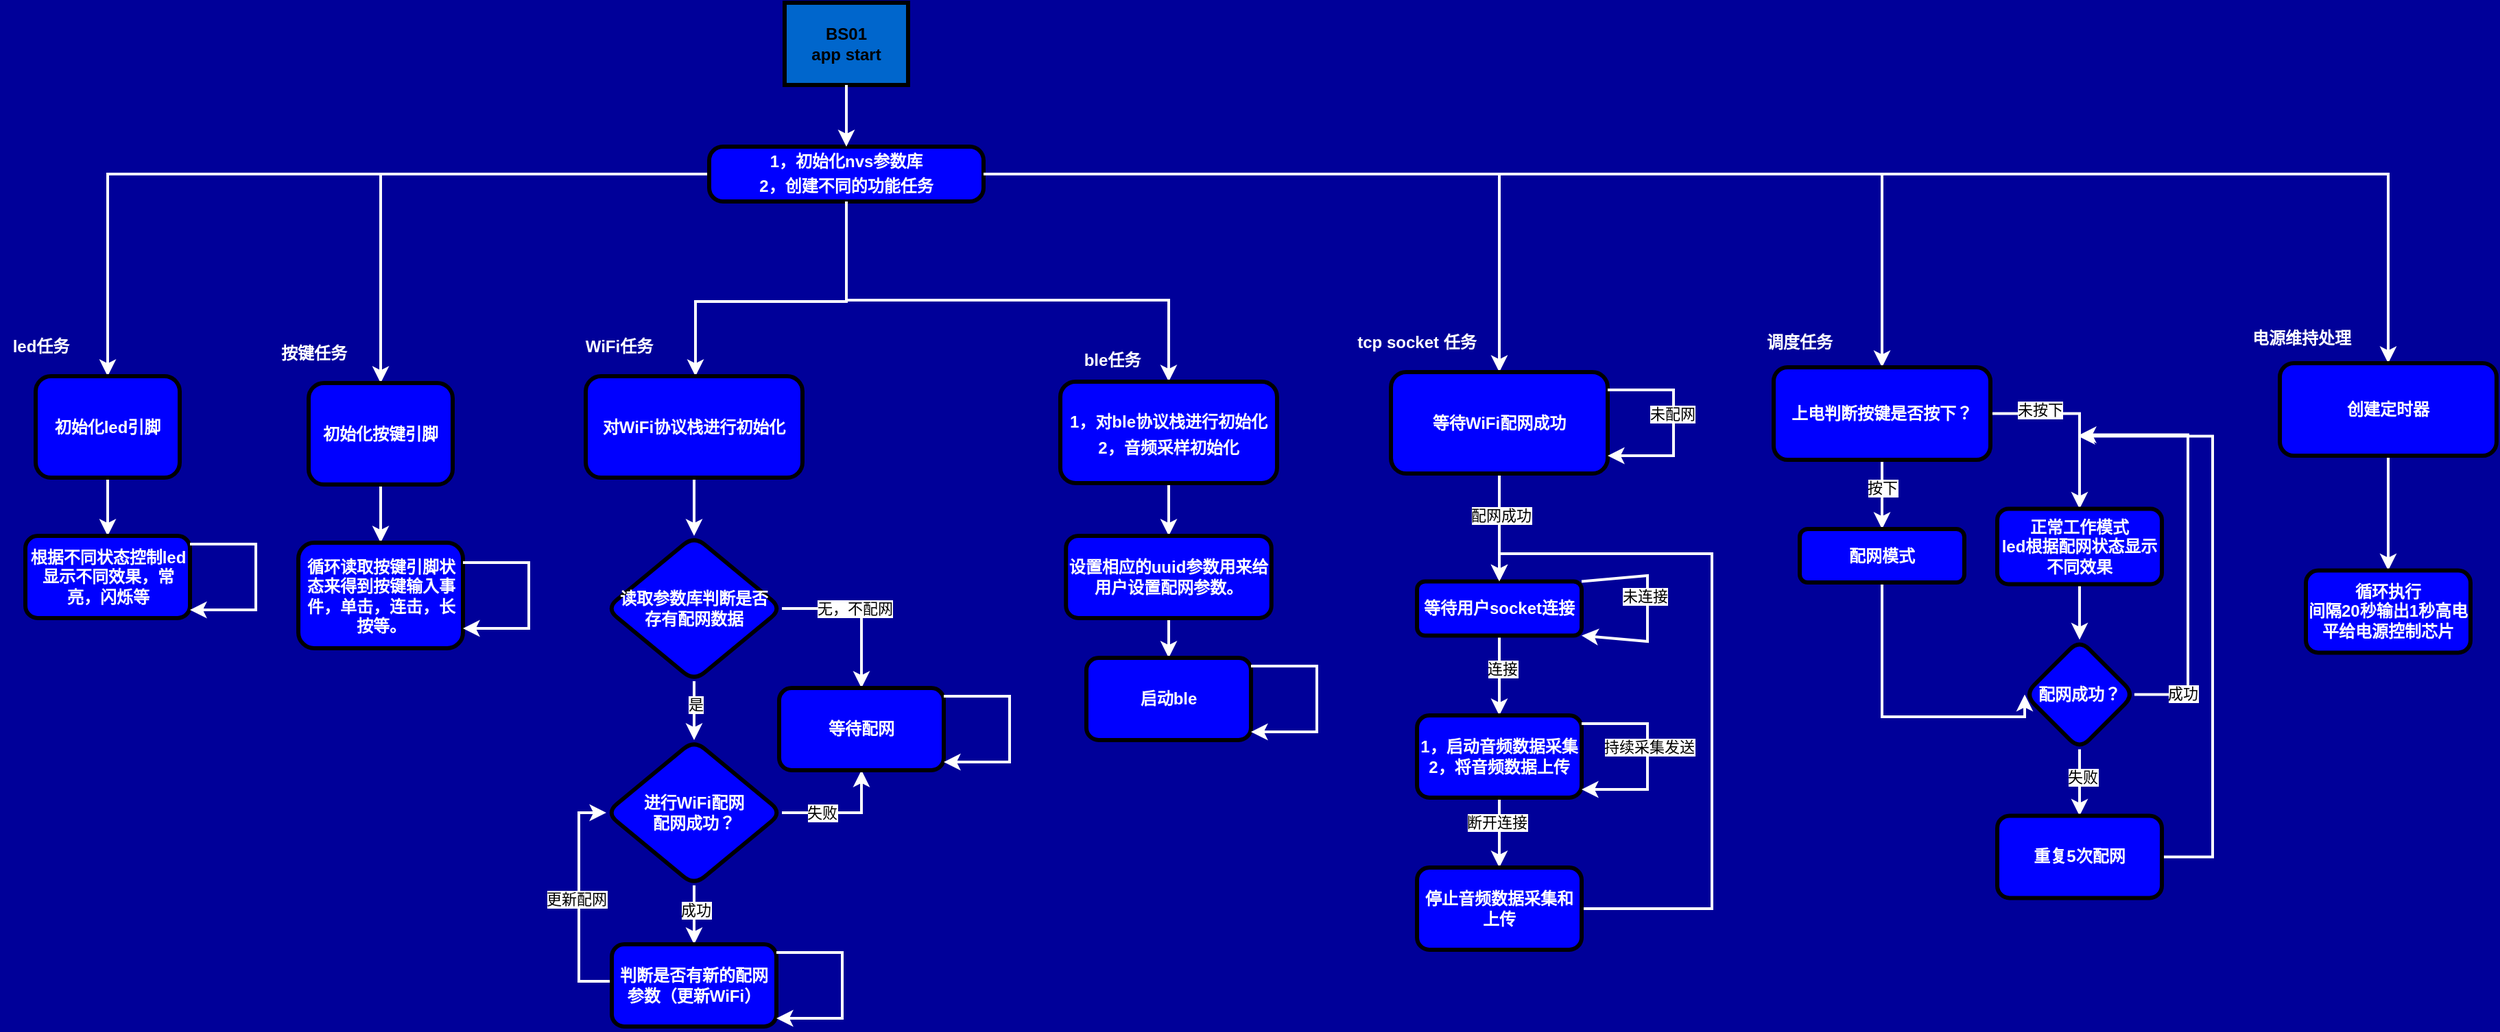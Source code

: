 <mxfile version="24.7.17">
  <diagram name="Page-1" id="c7558073-3199-34d8-9f00-42111426c3f3">
    <mxGraphModel dx="2866" dy="1141" grid="0" gridSize="24" guides="1" tooltips="1" connect="1" arrows="1" fold="1" page="0" pageScale="1" pageWidth="826" pageHeight="1169" background="#000099" math="0" shadow="0">
      <root>
        <mxCell id="0" />
        <mxCell id="1" parent="0" />
        <mxCell id="-sDVmUkW7w9gJZ2iMdyc-38" value="" style="edgeStyle=orthogonalEdgeStyle;rounded=0;orthogonalLoop=1;jettySize=auto;html=1;strokeColor=#FFFFFF;strokeWidth=2;" parent="1" source="2" target="-sDVmUkW7w9gJZ2iMdyc-37" edge="1">
          <mxGeometry relative="1" as="geometry" />
        </mxCell>
        <mxCell id="sXCSSm3qtaqTTpKXIJX--42" style="edgeStyle=orthogonalEdgeStyle;rounded=0;orthogonalLoop=1;jettySize=auto;html=1;strokeColor=#FFFFFF;strokeWidth=2;" parent="1" source="2" target="sXCSSm3qtaqTTpKXIJX--38" edge="1">
          <mxGeometry relative="1" as="geometry" />
        </mxCell>
        <mxCell id="sXCSSm3qtaqTTpKXIJX--70" style="edgeStyle=orthogonalEdgeStyle;shape=connector;rounded=0;orthogonalLoop=1;jettySize=auto;html=1;strokeColor=#FFFFFF;strokeWidth=2;align=center;verticalAlign=middle;fontFamily=Helvetica;fontSize=11;fontColor=default;labelBackgroundColor=default;endArrow=classic;" parent="1" source="2" target="sXCSSm3qtaqTTpKXIJX--71" edge="1">
          <mxGeometry relative="1" as="geometry">
            <mxPoint x="851.552" y="408.862" as="targetPoint" />
          </mxGeometry>
        </mxCell>
        <mxCell id="2" value="&lt;p style=&quot;margin: 4px 0px 0px;&quot;&gt;&lt;span style=&quot;color: rgb(255, 255, 255);&quot;&gt;1，初始化nvs参数库&lt;/span&gt;&lt;br&gt;&lt;/p&gt;&lt;p style=&quot;margin: 4px 0px 0px;&quot;&gt;&lt;span style=&quot;color: rgb(255, 255, 255);&quot;&gt;2，创建不同的功能任务&lt;/span&gt;&lt;/p&gt;&lt;p style=&quot;margin: 4px 0px 0px;&quot;&gt;&lt;span style=&quot;color: rgb(255, 255, 255);&quot;&gt;&lt;br&gt;&lt;/span&gt;&lt;/p&gt;" style="verticalAlign=middle;align=center;overflow=fill;fontSize=12;fontFamily=Helvetica;html=1;rounded=1;fontStyle=1;strokeWidth=3;fillColor=#0000FF;arcSize=25;" parent="1" vertex="1">
          <mxGeometry x="-5" y="253" width="200" height="40" as="geometry" />
        </mxCell>
        <mxCell id="4" value="BS01&#xa;app start" style="whiteSpace=wrap;align=center;verticalAlign=middle;fontStyle=1;strokeWidth=3;fillColor=#0066CC;" parent="1" vertex="1">
          <mxGeometry x="50" y="148" width="90" height="60" as="geometry" />
        </mxCell>
        <mxCell id="37" value="" style="edgeStyle=none;noEdgeStyle=1;strokeColor=#FFFFFF;strokeWidth=2" parent="1" source="4" target="2" edge="1">
          <mxGeometry width="100" height="100" relative="1" as="geometry">
            <mxPoint x="280" y="190" as="sourcePoint" />
            <mxPoint x="380" y="90" as="targetPoint" />
          </mxGeometry>
        </mxCell>
        <mxCell id="PsqxnXAQ3Fkz8UXOKLwo-47" value="" style="edgeStyle=orthogonalEdgeStyle;rounded=0;orthogonalLoop=1;jettySize=auto;html=1;strokeColor=#FFFFFF;strokeWidth=2;" parent="1" source="-sDVmUkW7w9gJZ2iMdyc-37" target="PsqxnXAQ3Fkz8UXOKLwo-46" edge="1">
          <mxGeometry relative="1" as="geometry" />
        </mxCell>
        <mxCell id="-sDVmUkW7w9gJZ2iMdyc-37" value="初始化led引脚" style="whiteSpace=wrap;html=1;fillColor=#0000FF;rounded=1;fontStyle=1;strokeWidth=3;fontColor=#FFFFFF;" parent="1" vertex="1">
          <mxGeometry x="-496" y="420.5" width="105" height="74" as="geometry" />
        </mxCell>
        <mxCell id="-sDVmUkW7w9gJZ2iMdyc-39" value="led任务" style="text;strokeColor=none;align=center;fillColor=none;html=1;verticalAlign=middle;whiteSpace=wrap;rounded=0;fontFamily=Helvetica;fontSize=12;fontColor=#FFFFFF;fontStyle=1;" parent="1" vertex="1">
          <mxGeometry x="-522" y="384" width="60" height="30" as="geometry" />
        </mxCell>
        <mxCell id="PsqxnXAQ3Fkz8UXOKLwo-37" value="" style="edgeStyle=orthogonalEdgeStyle;rounded=0;orthogonalLoop=1;jettySize=auto;html=1;strokeColor=#FFFFFF;strokeWidth=2;" parent="1" source="2" target="PsqxnXAQ3Fkz8UXOKLwo-38" edge="1">
          <mxGeometry relative="1" as="geometry">
            <mxPoint x="200" y="360" as="sourcePoint" />
            <mxPoint x="-8" y="432" as="targetPoint" />
            <Array as="points">
              <mxPoint x="95" y="366" />
              <mxPoint x="-15" y="366" />
            </Array>
          </mxGeometry>
        </mxCell>
        <mxCell id="PsqxnXAQ3Fkz8UXOKLwo-49" value="" style="edgeStyle=orthogonalEdgeStyle;shape=connector;rounded=0;orthogonalLoop=1;jettySize=auto;html=1;strokeColor=#FFFFFF;strokeWidth=2;align=center;verticalAlign=middle;fontFamily=Helvetica;fontSize=11;fontColor=default;labelBackgroundColor=default;endArrow=classic;" parent="1" source="PsqxnXAQ3Fkz8UXOKLwo-38" target="PsqxnXAQ3Fkz8UXOKLwo-48" edge="1">
          <mxGeometry relative="1" as="geometry" />
        </mxCell>
        <mxCell id="PsqxnXAQ3Fkz8UXOKLwo-38" value="对WiFi协议栈进行初始化" style="whiteSpace=wrap;html=1;fillColor=#0000FF;rounded=1;fontStyle=1;strokeWidth=3;fontColor=#FFFFFF;" parent="1" vertex="1">
          <mxGeometry x="-95" y="420.5" width="158" height="74" as="geometry" />
        </mxCell>
        <mxCell id="PsqxnXAQ3Fkz8UXOKLwo-39" value="WiFi任务" style="text;strokeColor=none;align=center;fillColor=none;html=1;verticalAlign=middle;whiteSpace=wrap;rounded=0;fontFamily=Helvetica;fontSize=12;fontColor=#FFFFFF;fontStyle=1;" parent="1" vertex="1">
          <mxGeometry x="-109" y="384" width="77" height="30" as="geometry" />
        </mxCell>
        <mxCell id="PsqxnXAQ3Fkz8UXOKLwo-40" value="" style="edgeStyle=orthogonalEdgeStyle;rounded=0;orthogonalLoop=1;jettySize=auto;html=1;strokeColor=#FFFFFF;strokeWidth=2;entryX=0.5;entryY=0;entryDx=0;entryDy=0;" parent="1" source="2" target="PsqxnXAQ3Fkz8UXOKLwo-41" edge="1">
          <mxGeometry relative="1" as="geometry">
            <mxPoint x="94" y="289.0" as="sourcePoint" />
            <mxPoint x="233" y="432.5" as="targetPoint" />
            <Array as="points">
              <mxPoint x="95" y="365" />
              <mxPoint x="330" y="365" />
            </Array>
          </mxGeometry>
        </mxCell>
        <mxCell id="PsqxnXAQ3Fkz8UXOKLwo-65" value="" style="edgeStyle=orthogonalEdgeStyle;shape=connector;rounded=0;orthogonalLoop=1;jettySize=auto;html=1;strokeColor=#FFFFFF;strokeWidth=2;align=center;verticalAlign=middle;fontFamily=Helvetica;fontSize=11;fontColor=default;labelBackgroundColor=default;endArrow=classic;" parent="1" source="PsqxnXAQ3Fkz8UXOKLwo-41" target="PsqxnXAQ3Fkz8UXOKLwo-64" edge="1">
          <mxGeometry relative="1" as="geometry" />
        </mxCell>
        <mxCell id="PsqxnXAQ3Fkz8UXOKLwo-41" value="&lt;p style=&quot;color: rgb(0, 0, 0); text-wrap: nowrap; margin: 4px 0px 0px;&quot;&gt;&lt;span style=&quot;color: rgb(255, 255, 255); text-wrap: wrap;&quot;&gt;1，对ble协议栈进行初始化&lt;/span&gt;&lt;/p&gt;&lt;p style=&quot;color: rgb(0, 0, 0); text-wrap: nowrap; margin: 4px 0px 0px;&quot;&gt;&lt;span style=&quot;color: rgb(255, 255, 255); text-wrap: wrap;&quot;&gt;2，音频采样初始化&lt;/span&gt;&lt;/p&gt;" style="whiteSpace=wrap;html=1;fillColor=#0000FF;rounded=1;fontStyle=1;strokeWidth=3;fontColor=#FFFFFF;" parent="1" vertex="1">
          <mxGeometry x="250.97" y="424.47" width="158" height="74" as="geometry" />
        </mxCell>
        <mxCell id="PsqxnXAQ3Fkz8UXOKLwo-42" value="ble任务" style="text;strokeColor=none;align=center;fillColor=none;html=1;verticalAlign=middle;whiteSpace=wrap;rounded=0;fontFamily=Helvetica;fontSize=12;fontColor=#FFFFFF;fontStyle=1;" parent="1" vertex="1">
          <mxGeometry x="259" y="394.47" width="60" height="30" as="geometry" />
        </mxCell>
        <mxCell id="PsqxnXAQ3Fkz8UXOKLwo-43" value="" style="edgeStyle=orthogonalEdgeStyle;rounded=0;orthogonalLoop=1;jettySize=auto;html=1;strokeColor=#FFFFFF;strokeWidth=2;" parent="1" source="2" target="PsqxnXAQ3Fkz8UXOKLwo-44" edge="1">
          <mxGeometry relative="1" as="geometry">
            <mxPoint x="691" y="260.5" as="sourcePoint" />
          </mxGeometry>
        </mxCell>
        <mxCell id="sXCSSm3qtaqTTpKXIJX--55" value="" style="edgeStyle=orthogonalEdgeStyle;shape=connector;rounded=0;orthogonalLoop=1;jettySize=auto;html=1;strokeColor=#FFFFFF;strokeWidth=2;align=center;verticalAlign=middle;fontFamily=Helvetica;fontSize=11;fontColor=default;labelBackgroundColor=default;endArrow=classic;" parent="1" source="PsqxnXAQ3Fkz8UXOKLwo-44" target="sXCSSm3qtaqTTpKXIJX--54" edge="1">
          <mxGeometry relative="1" as="geometry" />
        </mxCell>
        <mxCell id="sXCSSm3qtaqTTpKXIJX--56" value="配网成功" style="edgeLabel;html=1;align=center;verticalAlign=middle;resizable=0;points=[];fontFamily=Helvetica;fontSize=11;fontColor=default;labelBackgroundColor=default;" parent="sXCSSm3qtaqTTpKXIJX--55" vertex="1" connectable="0">
          <mxGeometry x="-0.227" y="1" relative="1" as="geometry">
            <mxPoint as="offset" />
          </mxGeometry>
        </mxCell>
        <mxCell id="PsqxnXAQ3Fkz8UXOKLwo-44" value="等待WiFi配网成功" style="whiteSpace=wrap;html=1;fillColor=#0000FF;rounded=1;fontStyle=1;strokeWidth=3;fontColor=#FFFFFF;" parent="1" vertex="1">
          <mxGeometry x="492" y="417.5" width="158" height="74" as="geometry" />
        </mxCell>
        <mxCell id="PsqxnXAQ3Fkz8UXOKLwo-45" value="tcp socket 任务" style="text;strokeColor=none;align=center;fillColor=none;html=1;verticalAlign=middle;whiteSpace=wrap;rounded=0;fontFamily=Helvetica;fontSize=12;fontColor=#FFFFFF;fontStyle=1;" parent="1" vertex="1">
          <mxGeometry x="463" y="381" width="96" height="30" as="geometry" />
        </mxCell>
        <mxCell id="PsqxnXAQ3Fkz8UXOKLwo-46" value="根据不同状态控制led显示不同效果，常亮，闪烁等" style="whiteSpace=wrap;html=1;fillColor=#0000FF;fontColor=#FFFFFF;rounded=1;fontStyle=1;strokeWidth=3;" parent="1" vertex="1">
          <mxGeometry x="-503.5" y="537" width="120" height="60" as="geometry" />
        </mxCell>
        <mxCell id="PsqxnXAQ3Fkz8UXOKLwo-51" value="" style="edgeStyle=orthogonalEdgeStyle;shape=connector;rounded=0;orthogonalLoop=1;jettySize=auto;html=1;strokeColor=#FFFFFF;strokeWidth=2;align=center;verticalAlign=middle;fontFamily=Helvetica;fontSize=11;fontColor=default;labelBackgroundColor=default;endArrow=classic;" parent="1" source="PsqxnXAQ3Fkz8UXOKLwo-48" target="PsqxnXAQ3Fkz8UXOKLwo-50" edge="1">
          <mxGeometry relative="1" as="geometry" />
        </mxCell>
        <mxCell id="PsqxnXAQ3Fkz8UXOKLwo-52" value="是" style="edgeLabel;html=1;align=center;verticalAlign=middle;resizable=0;points=[];fontFamily=Helvetica;fontSize=11;fontColor=default;labelBackgroundColor=default;" parent="PsqxnXAQ3Fkz8UXOKLwo-51" vertex="1" connectable="0">
          <mxGeometry x="-0.233" y="1" relative="1" as="geometry">
            <mxPoint as="offset" />
          </mxGeometry>
        </mxCell>
        <mxCell id="PsqxnXAQ3Fkz8UXOKLwo-48" value="读取参数库判断是否&lt;div&gt;存有配网数据&lt;/div&gt;" style="rhombus;whiteSpace=wrap;html=1;fillColor=#0000FF;fontColor=#FFFFFF;rounded=1;fontStyle=1;strokeWidth=3;" parent="1" vertex="1">
          <mxGeometry x="-80" y="537" width="128" height="106" as="geometry" />
        </mxCell>
        <mxCell id="PsqxnXAQ3Fkz8UXOKLwo-73" value="" style="edgeStyle=orthogonalEdgeStyle;shape=connector;rounded=0;orthogonalLoop=1;jettySize=auto;html=1;strokeColor=#FFFFFF;strokeWidth=2;align=center;verticalAlign=middle;fontFamily=Helvetica;fontSize=11;fontColor=default;labelBackgroundColor=default;endArrow=classic;" parent="1" source="PsqxnXAQ3Fkz8UXOKLwo-50" target="PsqxnXAQ3Fkz8UXOKLwo-72" edge="1">
          <mxGeometry relative="1" as="geometry" />
        </mxCell>
        <mxCell id="PsqxnXAQ3Fkz8UXOKLwo-74" value="成功" style="edgeLabel;html=1;align=center;verticalAlign=middle;resizable=0;points=[];fontFamily=Helvetica;fontSize=11;fontColor=default;labelBackgroundColor=default;" parent="PsqxnXAQ3Fkz8UXOKLwo-73" vertex="1" connectable="0">
          <mxGeometry x="-0.152" y="1" relative="1" as="geometry">
            <mxPoint as="offset" />
          </mxGeometry>
        </mxCell>
        <mxCell id="sXCSSm3qtaqTTpKXIJX--47" style="edgeStyle=orthogonalEdgeStyle;shape=connector;rounded=0;orthogonalLoop=1;jettySize=auto;html=1;strokeColor=#FFFFFF;strokeWidth=2;align=center;verticalAlign=middle;fontFamily=Helvetica;fontSize=11;fontColor=default;labelBackgroundColor=default;endArrow=classic;exitX=1;exitY=0.5;exitDx=0;exitDy=0;" parent="1" source="PsqxnXAQ3Fkz8UXOKLwo-50" target="sXCSSm3qtaqTTpKXIJX--45" edge="1">
          <mxGeometry relative="1" as="geometry">
            <mxPoint x="104.4" y="739" as="targetPoint" />
            <Array as="points">
              <mxPoint x="106" y="739" />
            </Array>
          </mxGeometry>
        </mxCell>
        <mxCell id="sXCSSm3qtaqTTpKXIJX--48" value="失败" style="edgeLabel;html=1;align=center;verticalAlign=middle;resizable=0;points=[];fontFamily=Helvetica;fontSize=11;fontColor=default;labelBackgroundColor=default;" parent="sXCSSm3qtaqTTpKXIJX--47" vertex="1" connectable="0">
          <mxGeometry x="-0.362" relative="1" as="geometry">
            <mxPoint as="offset" />
          </mxGeometry>
        </mxCell>
        <mxCell id="PsqxnXAQ3Fkz8UXOKLwo-50" value="进行WiFi配网&lt;div&gt;配网成功？&lt;/div&gt;" style="rhombus;whiteSpace=wrap;html=1;fillColor=#0000FF;fontColor=#FFFFFF;rounded=1;fontStyle=1;strokeWidth=3;" parent="1" vertex="1">
          <mxGeometry x="-80" y="686" width="128" height="106" as="geometry" />
        </mxCell>
        <mxCell id="PsqxnXAQ3Fkz8UXOKLwo-53" style="edgeStyle=orthogonalEdgeStyle;shape=connector;rounded=0;orthogonalLoop=1;jettySize=auto;html=1;strokeColor=#FFFFFF;strokeWidth=2;align=center;verticalAlign=middle;fontFamily=Helvetica;fontSize=11;fontColor=default;labelBackgroundColor=default;endArrow=classic;elbow=vertical;" parent="1" source="PsqxnXAQ3Fkz8UXOKLwo-48" target="sXCSSm3qtaqTTpKXIJX--45" edge="1">
          <mxGeometry relative="1" as="geometry">
            <mxPoint x="98" y="738" as="targetPoint" />
            <Array as="points">
              <mxPoint x="106" y="590" />
            </Array>
          </mxGeometry>
        </mxCell>
        <mxCell id="PsqxnXAQ3Fkz8UXOKLwo-55" value="无，不配网" style="edgeLabel;html=1;align=center;verticalAlign=middle;resizable=0;points=[];fontFamily=Helvetica;fontSize=11;fontColor=default;labelBackgroundColor=default;" parent="PsqxnXAQ3Fkz8UXOKLwo-53" vertex="1" connectable="0">
          <mxGeometry x="-0.086" relative="1" as="geometry">
            <mxPoint as="offset" />
          </mxGeometry>
        </mxCell>
        <mxCell id="PsqxnXAQ3Fkz8UXOKLwo-67" value="" style="edgeStyle=orthogonalEdgeStyle;shape=connector;rounded=0;orthogonalLoop=1;jettySize=auto;html=1;strokeColor=#FFFFFF;strokeWidth=2;align=center;verticalAlign=middle;fontFamily=Helvetica;fontSize=11;fontColor=default;labelBackgroundColor=default;endArrow=classic;" parent="1" source="PsqxnXAQ3Fkz8UXOKLwo-64" target="PsqxnXAQ3Fkz8UXOKLwo-66" edge="1">
          <mxGeometry relative="1" as="geometry" />
        </mxCell>
        <mxCell id="PsqxnXAQ3Fkz8UXOKLwo-64" value="设置相应的uuid参数用来给用户设置配网参数。" style="whiteSpace=wrap;html=1;fillColor=#0000FF;fontColor=#FFFFFF;rounded=1;fontStyle=1;strokeWidth=3;" parent="1" vertex="1">
          <mxGeometry x="255.1" y="536.97" width="149.75" height="60" as="geometry" />
        </mxCell>
        <mxCell id="PsqxnXAQ3Fkz8UXOKLwo-66" value="启动ble" style="whiteSpace=wrap;html=1;fillColor=#0000FF;fontColor=#FFFFFF;rounded=1;fontStyle=1;strokeWidth=3;" parent="1" vertex="1">
          <mxGeometry x="269.97" y="626" width="120" height="60" as="geometry" />
        </mxCell>
        <mxCell id="PsqxnXAQ3Fkz8UXOKLwo-68" style="edgeStyle=orthogonalEdgeStyle;shape=connector;rounded=0;orthogonalLoop=1;jettySize=auto;html=1;strokeColor=#FFFFFF;strokeWidth=2;align=center;verticalAlign=middle;fontFamily=Helvetica;fontSize=11;fontColor=default;labelBackgroundColor=default;endArrow=classic;elbow=vertical;" parent="1" source="PsqxnXAQ3Fkz8UXOKLwo-46" target="PsqxnXAQ3Fkz8UXOKLwo-46" edge="1">
          <mxGeometry relative="1" as="geometry" />
        </mxCell>
        <mxCell id="PsqxnXAQ3Fkz8UXOKLwo-69" style="edgeStyle=orthogonalEdgeStyle;shape=connector;rounded=0;orthogonalLoop=1;jettySize=auto;html=1;strokeColor=#FFFFFF;strokeWidth=2;align=center;verticalAlign=middle;fontFamily=Helvetica;fontSize=11;fontColor=default;labelBackgroundColor=default;endArrow=classic;elbow=vertical;" parent="1" source="PsqxnXAQ3Fkz8UXOKLwo-44" target="PsqxnXAQ3Fkz8UXOKLwo-44" edge="1">
          <mxGeometry relative="1" as="geometry" />
        </mxCell>
        <mxCell id="sXCSSm3qtaqTTpKXIJX--53" value="未配网" style="edgeLabel;html=1;align=center;verticalAlign=middle;resizable=0;points=[];fontFamily=Helvetica;fontSize=11;fontColor=default;labelBackgroundColor=default;" parent="PsqxnXAQ3Fkz8UXOKLwo-69" vertex="1" connectable="0">
          <mxGeometry x="-0.098" y="-1" relative="1" as="geometry">
            <mxPoint as="offset" />
          </mxGeometry>
        </mxCell>
        <mxCell id="PsqxnXAQ3Fkz8UXOKLwo-75" value="" style="edgeStyle=orthogonalEdgeStyle;shape=connector;rounded=0;orthogonalLoop=1;jettySize=auto;html=1;strokeColor=#FFFFFF;strokeWidth=2;align=center;verticalAlign=middle;fontFamily=Helvetica;fontSize=11;fontColor=default;labelBackgroundColor=default;endArrow=classic;entryX=0;entryY=0.5;entryDx=0;entryDy=0;exitX=0;exitY=0.45;exitDx=0;exitDy=0;exitPerimeter=0;" parent="1" source="PsqxnXAQ3Fkz8UXOKLwo-72" target="PsqxnXAQ3Fkz8UXOKLwo-50" edge="1">
          <mxGeometry relative="1" as="geometry">
            <mxPoint x="-16" y="928" as="targetPoint" />
          </mxGeometry>
        </mxCell>
        <mxCell id="sXCSSm3qtaqTTpKXIJX--49" value="更新配网" style="edgeLabel;html=1;align=center;verticalAlign=middle;resizable=0;points=[];fontFamily=Helvetica;fontSize=11;fontColor=default;labelBackgroundColor=default;" parent="PsqxnXAQ3Fkz8UXOKLwo-75" vertex="1" connectable="0">
          <mxGeometry x="0.011" y="2" relative="1" as="geometry">
            <mxPoint as="offset" />
          </mxGeometry>
        </mxCell>
        <mxCell id="PsqxnXAQ3Fkz8UXOKLwo-72" value="判断是否有新的配网参数（更新WiFi）" style="whiteSpace=wrap;html=1;fillColor=#0000FF;fontColor=#FFFFFF;rounded=1;fontStyle=1;strokeWidth=3;" parent="1" vertex="1">
          <mxGeometry x="-76" y="835" width="120" height="60" as="geometry" />
        </mxCell>
        <mxCell id="sXCSSm3qtaqTTpKXIJX--37" value="" style="edgeStyle=orthogonalEdgeStyle;rounded=0;orthogonalLoop=1;jettySize=auto;html=1;strokeColor=#FFFFFF;strokeWidth=2;" parent="1" source="sXCSSm3qtaqTTpKXIJX--38" target="sXCSSm3qtaqTTpKXIJX--40" edge="1">
          <mxGeometry relative="1" as="geometry" />
        </mxCell>
        <mxCell id="sXCSSm3qtaqTTpKXIJX--38" value="初始化按键引脚" style="whiteSpace=wrap;html=1;fillColor=#0000FF;rounded=1;fontStyle=1;strokeWidth=3;fontColor=#FFFFFF;" parent="1" vertex="1">
          <mxGeometry x="-297" y="425.5" width="105" height="74" as="geometry" />
        </mxCell>
        <mxCell id="sXCSSm3qtaqTTpKXIJX--39" value="按键任务" style="text;strokeColor=none;align=center;fillColor=none;html=1;verticalAlign=middle;whiteSpace=wrap;rounded=0;fontFamily=Helvetica;fontSize=12;fontColor=#FFFFFF;fontStyle=1;" parent="1" vertex="1">
          <mxGeometry x="-323" y="389" width="60" height="30" as="geometry" />
        </mxCell>
        <mxCell id="sXCSSm3qtaqTTpKXIJX--40" value="循环读取按键引脚状态来得到按键输入事件，单击，连击，长按等。" style="whiteSpace=wrap;html=1;fillColor=#0000FF;fontColor=#FFFFFF;rounded=1;fontStyle=1;strokeWidth=3;" parent="1" vertex="1">
          <mxGeometry x="-304.5" y="542" width="120" height="77" as="geometry" />
        </mxCell>
        <mxCell id="sXCSSm3qtaqTTpKXIJX--41" style="edgeStyle=orthogonalEdgeStyle;shape=connector;rounded=0;orthogonalLoop=1;jettySize=auto;html=1;strokeColor=#FFFFFF;strokeWidth=2;align=center;verticalAlign=middle;fontFamily=Helvetica;fontSize=11;fontColor=default;labelBackgroundColor=default;endArrow=classic;elbow=vertical;" parent="1" source="sXCSSm3qtaqTTpKXIJX--40" target="sXCSSm3qtaqTTpKXIJX--40" edge="1">
          <mxGeometry relative="1" as="geometry" />
        </mxCell>
        <mxCell id="sXCSSm3qtaqTTpKXIJX--45" value="等待配网" style="whiteSpace=wrap;html=1;fillColor=#0000FF;fontColor=#FFFFFF;rounded=1;fontStyle=1;strokeWidth=3;" parent="1" vertex="1">
          <mxGeometry x="46" y="648" width="120" height="60" as="geometry" />
        </mxCell>
        <mxCell id="sXCSSm3qtaqTTpKXIJX--46" style="edgeStyle=orthogonalEdgeStyle;shape=connector;rounded=0;orthogonalLoop=1;jettySize=auto;html=1;strokeColor=#FFFFFF;strokeWidth=2;align=center;verticalAlign=middle;fontFamily=Helvetica;fontSize=11;fontColor=default;labelBackgroundColor=default;endArrow=classic;" parent="1" source="sXCSSm3qtaqTTpKXIJX--45" target="sXCSSm3qtaqTTpKXIJX--45" edge="1">
          <mxGeometry relative="1" as="geometry" />
        </mxCell>
        <mxCell id="sXCSSm3qtaqTTpKXIJX--50" style="edgeStyle=orthogonalEdgeStyle;shape=connector;rounded=0;orthogonalLoop=1;jettySize=auto;html=1;strokeColor=#FFFFFF;strokeWidth=2;align=center;verticalAlign=middle;fontFamily=Helvetica;fontSize=11;fontColor=default;labelBackgroundColor=default;endArrow=classic;" parent="1" source="PsqxnXAQ3Fkz8UXOKLwo-72" target="PsqxnXAQ3Fkz8UXOKLwo-72" edge="1">
          <mxGeometry relative="1" as="geometry" />
        </mxCell>
        <mxCell id="sXCSSm3qtaqTTpKXIJX--51" style="edgeStyle=orthogonalEdgeStyle;shape=connector;rounded=0;orthogonalLoop=1;jettySize=auto;html=1;strokeColor=#FFFFFF;strokeWidth=2;align=center;verticalAlign=middle;fontFamily=Helvetica;fontSize=11;fontColor=default;labelBackgroundColor=default;endArrow=classic;" parent="1" source="PsqxnXAQ3Fkz8UXOKLwo-66" target="PsqxnXAQ3Fkz8UXOKLwo-66" edge="1">
          <mxGeometry relative="1" as="geometry" />
        </mxCell>
        <mxCell id="sXCSSm3qtaqTTpKXIJX--58" value="" style="edgeStyle=orthogonalEdgeStyle;shape=connector;rounded=0;orthogonalLoop=1;jettySize=auto;html=1;strokeColor=#FFFFFF;strokeWidth=2;align=center;verticalAlign=middle;fontFamily=Helvetica;fontSize=11;fontColor=default;labelBackgroundColor=default;endArrow=classic;" parent="1" source="sXCSSm3qtaqTTpKXIJX--54" target="sXCSSm3qtaqTTpKXIJX--57" edge="1">
          <mxGeometry relative="1" as="geometry" />
        </mxCell>
        <mxCell id="sXCSSm3qtaqTTpKXIJX--61" value="连接" style="edgeLabel;html=1;align=center;verticalAlign=middle;resizable=0;points=[];fontFamily=Helvetica;fontSize=11;fontColor=default;labelBackgroundColor=default;" parent="sXCSSm3qtaqTTpKXIJX--58" vertex="1" connectable="0">
          <mxGeometry x="-0.193" y="2" relative="1" as="geometry">
            <mxPoint as="offset" />
          </mxGeometry>
        </mxCell>
        <mxCell id="sXCSSm3qtaqTTpKXIJX--54" value="等待用户socket连接" style="whiteSpace=wrap;html=1;fillColor=#0000FF;fontColor=#FFFFFF;rounded=1;fontStyle=1;strokeWidth=3;" parent="1" vertex="1">
          <mxGeometry x="511" y="570.25" width="120" height="39.5" as="geometry" />
        </mxCell>
        <mxCell id="sXCSSm3qtaqTTpKXIJX--64" value="" style="edgeStyle=orthogonalEdgeStyle;shape=connector;rounded=0;orthogonalLoop=1;jettySize=auto;html=1;strokeColor=#FFFFFF;strokeWidth=2;align=center;verticalAlign=middle;fontFamily=Helvetica;fontSize=11;fontColor=default;labelBackgroundColor=default;endArrow=classic;" parent="1" source="sXCSSm3qtaqTTpKXIJX--57" target="sXCSSm3qtaqTTpKXIJX--63" edge="1">
          <mxGeometry relative="1" as="geometry" />
        </mxCell>
        <mxCell id="sXCSSm3qtaqTTpKXIJX--67" value="断开连接" style="edgeLabel;html=1;align=center;verticalAlign=middle;resizable=0;points=[];fontFamily=Helvetica;fontSize=11;fontColor=default;labelBackgroundColor=default;" parent="sXCSSm3qtaqTTpKXIJX--64" vertex="1" connectable="0">
          <mxGeometry x="-0.305" y="-2" relative="1" as="geometry">
            <mxPoint as="offset" />
          </mxGeometry>
        </mxCell>
        <mxCell id="sXCSSm3qtaqTTpKXIJX--57" value="1，启动音频数据采集2，&lt;span style=&quot;background-color: initial;&quot;&gt;将音频数据上传&lt;/span&gt;" style="whiteSpace=wrap;html=1;fillColor=#0000FF;fontColor=#FFFFFF;rounded=1;fontStyle=1;strokeWidth=3;" parent="1" vertex="1">
          <mxGeometry x="511" y="668" width="120" height="60" as="geometry" />
        </mxCell>
        <mxCell id="sXCSSm3qtaqTTpKXIJX--59" style="edgeStyle=orthogonalEdgeStyle;shape=connector;rounded=0;orthogonalLoop=1;jettySize=auto;html=1;strokeColor=#FFFFFF;strokeWidth=2;align=center;verticalAlign=middle;fontFamily=Helvetica;fontSize=11;fontColor=default;labelBackgroundColor=default;endArrow=classic;" parent="1" source="sXCSSm3qtaqTTpKXIJX--54" target="sXCSSm3qtaqTTpKXIJX--54" edge="1">
          <mxGeometry relative="1" as="geometry" />
        </mxCell>
        <mxCell id="sXCSSm3qtaqTTpKXIJX--60" value="未连接" style="edgeLabel;html=1;align=center;verticalAlign=middle;resizable=0;points=[];fontFamily=Helvetica;fontSize=11;fontColor=default;labelBackgroundColor=default;" parent="sXCSSm3qtaqTTpKXIJX--59" vertex="1" connectable="0">
          <mxGeometry x="-0.129" y="-2" relative="1" as="geometry">
            <mxPoint as="offset" />
          </mxGeometry>
        </mxCell>
        <mxCell id="sXCSSm3qtaqTTpKXIJX--66" style="edgeStyle=orthogonalEdgeStyle;shape=connector;rounded=0;orthogonalLoop=1;jettySize=auto;html=1;strokeColor=#FFFFFF;strokeWidth=2;align=center;verticalAlign=middle;fontFamily=Helvetica;fontSize=11;fontColor=default;labelBackgroundColor=default;endArrow=classic;entryX=0.5;entryY=0;entryDx=0;entryDy=0;" parent="1" source="sXCSSm3qtaqTTpKXIJX--63" target="sXCSSm3qtaqTTpKXIJX--54" edge="1">
          <mxGeometry relative="1" as="geometry">
            <mxPoint x="756.143" y="536.571" as="targetPoint" />
            <Array as="points">
              <mxPoint x="726" y="809" />
              <mxPoint x="726" y="550" />
              <mxPoint x="571" y="550" />
            </Array>
          </mxGeometry>
        </mxCell>
        <mxCell id="sXCSSm3qtaqTTpKXIJX--63" value="停止音频数据采集和上传" style="whiteSpace=wrap;html=1;fillColor=#0000FF;fontColor=#FFFFFF;rounded=1;fontStyle=1;strokeWidth=3;" parent="1" vertex="1">
          <mxGeometry x="511" y="779" width="120" height="60" as="geometry" />
        </mxCell>
        <mxCell id="sXCSSm3qtaqTTpKXIJX--68" style="edgeStyle=orthogonalEdgeStyle;shape=connector;rounded=0;orthogonalLoop=1;jettySize=auto;html=1;strokeColor=#FFFFFF;strokeWidth=2;align=center;verticalAlign=middle;fontFamily=Helvetica;fontSize=11;fontColor=default;labelBackgroundColor=default;endArrow=classic;" parent="1" source="sXCSSm3qtaqTTpKXIJX--57" target="sXCSSm3qtaqTTpKXIJX--57" edge="1">
          <mxGeometry relative="1" as="geometry" />
        </mxCell>
        <mxCell id="sXCSSm3qtaqTTpKXIJX--69" value="持续采集发送" style="edgeLabel;html=1;align=center;verticalAlign=middle;resizable=0;points=[];fontFamily=Helvetica;fontSize=11;fontColor=default;labelBackgroundColor=default;" parent="sXCSSm3qtaqTTpKXIJX--68" vertex="1" connectable="0">
          <mxGeometry x="-0.099" y="1" relative="1" as="geometry">
            <mxPoint as="offset" />
          </mxGeometry>
        </mxCell>
        <mxCell id="sXCSSm3qtaqTTpKXIJX--74" value="" style="edgeStyle=orthogonalEdgeStyle;shape=connector;rounded=0;orthogonalLoop=1;jettySize=auto;html=1;strokeColor=#FFFFFF;strokeWidth=2;align=center;verticalAlign=middle;fontFamily=Helvetica;fontSize=11;fontColor=default;labelBackgroundColor=default;endArrow=classic;" parent="1" source="sXCSSm3qtaqTTpKXIJX--71" target="sXCSSm3qtaqTTpKXIJX--73" edge="1">
          <mxGeometry relative="1" as="geometry" />
        </mxCell>
        <mxCell id="sXCSSm3qtaqTTpKXIJX--75" value="按下" style="edgeLabel;html=1;align=center;verticalAlign=middle;resizable=0;points=[];fontFamily=Helvetica;fontSize=11;fontColor=default;labelBackgroundColor=default;" parent="sXCSSm3qtaqTTpKXIJX--74" vertex="1" connectable="0">
          <mxGeometry x="-0.217" relative="1" as="geometry">
            <mxPoint as="offset" />
          </mxGeometry>
        </mxCell>
        <mxCell id="sXCSSm3qtaqTTpKXIJX--77" value="" style="edgeStyle=orthogonalEdgeStyle;shape=connector;rounded=0;orthogonalLoop=1;jettySize=auto;html=1;strokeColor=#FFFFFF;strokeWidth=2;align=center;verticalAlign=middle;fontFamily=Helvetica;fontSize=11;fontColor=default;labelBackgroundColor=default;endArrow=classic;" parent="1" source="sXCSSm3qtaqTTpKXIJX--71" target="sXCSSm3qtaqTTpKXIJX--76" edge="1">
          <mxGeometry relative="1" as="geometry" />
        </mxCell>
        <mxCell id="sXCSSm3qtaqTTpKXIJX--78" value="未按下" style="edgeLabel;html=1;align=center;verticalAlign=middle;resizable=0;points=[];fontFamily=Helvetica;fontSize=11;fontColor=default;labelBackgroundColor=default;" parent="sXCSSm3qtaqTTpKXIJX--77" vertex="1" connectable="0">
          <mxGeometry x="-0.47" y="3" relative="1" as="geometry">
            <mxPoint as="offset" />
          </mxGeometry>
        </mxCell>
        <mxCell id="sXCSSm3qtaqTTpKXIJX--71" value="上电判断按键是否按下？" style="whiteSpace=wrap;html=1;fillColor=#0000FF;rounded=1;fontStyle=1;strokeWidth=3;fontColor=#FFFFFF;" parent="1" vertex="1">
          <mxGeometry x="771" y="414" width="158" height="67.5" as="geometry" />
        </mxCell>
        <mxCell id="sXCSSm3qtaqTTpKXIJX--72" value="调度任务" style="text;strokeColor=none;align=center;fillColor=none;html=1;verticalAlign=middle;whiteSpace=wrap;rounded=0;fontFamily=Helvetica;fontSize=12;fontColor=#FFFFFF;fontStyle=1;" parent="1" vertex="1">
          <mxGeometry x="742" y="381" width="96" height="30" as="geometry" />
        </mxCell>
        <mxCell id="sXCSSm3qtaqTTpKXIJX--84" style="edgeStyle=orthogonalEdgeStyle;shape=connector;rounded=0;orthogonalLoop=1;jettySize=auto;html=1;entryX=0;entryY=0.5;entryDx=0;entryDy=0;strokeColor=#FFFFFF;strokeWidth=2;align=center;verticalAlign=middle;fontFamily=Helvetica;fontSize=11;fontColor=default;labelBackgroundColor=default;endArrow=classic;" parent="1" source="sXCSSm3qtaqTTpKXIJX--73" target="sXCSSm3qtaqTTpKXIJX--82" edge="1">
          <mxGeometry relative="1" as="geometry">
            <Array as="points">
              <mxPoint x="850" y="669" />
            </Array>
          </mxGeometry>
        </mxCell>
        <mxCell id="sXCSSm3qtaqTTpKXIJX--73" value="配网模式" style="whiteSpace=wrap;html=1;fillColor=#0000FF;fontColor=#FFFFFF;rounded=1;fontStyle=1;strokeWidth=3;" parent="1" vertex="1">
          <mxGeometry x="790" y="532" width="120" height="39" as="geometry" />
        </mxCell>
        <mxCell id="sXCSSm3qtaqTTpKXIJX--83" value="" style="edgeStyle=orthogonalEdgeStyle;shape=connector;rounded=0;orthogonalLoop=1;jettySize=auto;html=1;strokeColor=#FFFFFF;strokeWidth=2;align=center;verticalAlign=middle;fontFamily=Helvetica;fontSize=11;fontColor=default;labelBackgroundColor=default;endArrow=classic;" parent="1" source="sXCSSm3qtaqTTpKXIJX--76" target="sXCSSm3qtaqTTpKXIJX--82" edge="1">
          <mxGeometry relative="1" as="geometry" />
        </mxCell>
        <mxCell id="sXCSSm3qtaqTTpKXIJX--76" value="正常工作模式&lt;div&gt;led根据配网状态显示不同效果&lt;/div&gt;" style="whiteSpace=wrap;html=1;fillColor=#0000FF;fontColor=#FFFFFF;rounded=1;fontStyle=1;strokeWidth=3;" parent="1" vertex="1">
          <mxGeometry x="934" y="517.23" width="120" height="55" as="geometry" />
        </mxCell>
        <mxCell id="sXCSSm3qtaqTTpKXIJX--85" style="edgeStyle=orthogonalEdgeStyle;shape=connector;rounded=0;orthogonalLoop=1;jettySize=auto;html=1;strokeColor=#FFFFFF;strokeWidth=2;align=center;verticalAlign=middle;fontFamily=Helvetica;fontSize=11;fontColor=default;labelBackgroundColor=default;endArrow=classic;" parent="1" source="sXCSSm3qtaqTTpKXIJX--82" edge="1">
          <mxGeometry relative="1" as="geometry">
            <mxPoint x="994" y="463.23" as="targetPoint" />
            <Array as="points">
              <mxPoint x="1073" y="653" />
              <mxPoint x="1073" y="463" />
            </Array>
          </mxGeometry>
        </mxCell>
        <mxCell id="sXCSSm3qtaqTTpKXIJX--86" value="成功" style="edgeLabel;html=1;align=center;verticalAlign=middle;resizable=0;points=[];fontFamily=Helvetica;fontSize=11;fontColor=default;labelBackgroundColor=default;" parent="sXCSSm3qtaqTTpKXIJX--85" vertex="1" connectable="0">
          <mxGeometry x="-0.773" y="1" relative="1" as="geometry">
            <mxPoint as="offset" />
          </mxGeometry>
        </mxCell>
        <mxCell id="sXCSSm3qtaqTTpKXIJX--88" value="" style="edgeStyle=orthogonalEdgeStyle;shape=connector;rounded=0;orthogonalLoop=1;jettySize=auto;html=1;strokeColor=#FFFFFF;strokeWidth=2;align=center;verticalAlign=middle;fontFamily=Helvetica;fontSize=11;fontColor=default;labelBackgroundColor=default;endArrow=classic;" parent="1" source="sXCSSm3qtaqTTpKXIJX--82" target="sXCSSm3qtaqTTpKXIJX--87" edge="1">
          <mxGeometry relative="1" as="geometry" />
        </mxCell>
        <mxCell id="sXCSSm3qtaqTTpKXIJX--89" value="失败" style="edgeLabel;html=1;align=center;verticalAlign=middle;resizable=0;points=[];fontFamily=Helvetica;fontSize=11;fontColor=default;labelBackgroundColor=default;" parent="sXCSSm3qtaqTTpKXIJX--88" vertex="1" connectable="0">
          <mxGeometry x="-0.182" y="2" relative="1" as="geometry">
            <mxPoint as="offset" />
          </mxGeometry>
        </mxCell>
        <mxCell id="sXCSSm3qtaqTTpKXIJX--82" value="配网成功？" style="rhombus;whiteSpace=wrap;html=1;fillColor=#0000FF;fontColor=#FFFFFF;rounded=1;fontStyle=1;strokeWidth=3;" parent="1" vertex="1">
          <mxGeometry x="954" y="612.73" width="80" height="80" as="geometry" />
        </mxCell>
        <mxCell id="sXCSSm3qtaqTTpKXIJX--90" style="edgeStyle=orthogonalEdgeStyle;shape=connector;rounded=0;orthogonalLoop=1;jettySize=auto;html=1;strokeColor=#FFFFFF;strokeWidth=2;align=center;verticalAlign=middle;fontFamily=Helvetica;fontSize=11;fontColor=default;labelBackgroundColor=default;endArrow=classic;" parent="1" source="sXCSSm3qtaqTTpKXIJX--87" edge="1">
          <mxGeometry relative="1" as="geometry">
            <mxPoint x="993" y="464.23" as="targetPoint" />
            <Array as="points">
              <mxPoint x="1091" y="771" />
              <mxPoint x="1091" y="464" />
            </Array>
          </mxGeometry>
        </mxCell>
        <mxCell id="sXCSSm3qtaqTTpKXIJX--87" value="重复5次配网" style="whiteSpace=wrap;html=1;fillColor=#0000FF;fontColor=#FFFFFF;rounded=1;fontStyle=1;strokeWidth=3;" parent="1" vertex="1">
          <mxGeometry x="934" y="741.23" width="120" height="60" as="geometry" />
        </mxCell>
        <mxCell id="1mK7h94CjfLpnch9oPWr-37" style="edgeStyle=orthogonalEdgeStyle;shape=connector;rounded=0;orthogonalLoop=1;jettySize=auto;html=1;strokeColor=#FFFFFF;strokeWidth=2;align=center;verticalAlign=middle;fontFamily=Helvetica;fontSize=11;fontColor=default;labelBackgroundColor=default;endArrow=classic;" parent="1" source="2" target="1mK7h94CjfLpnch9oPWr-38" edge="1">
          <mxGeometry relative="1" as="geometry">
            <mxPoint x="1479.552" y="408.862" as="targetPoint" />
            <mxPoint x="823" y="273" as="sourcePoint" />
          </mxGeometry>
        </mxCell>
        <mxCell id="1mK7h94CjfLpnch9oPWr-41" value="" style="edgeStyle=orthogonalEdgeStyle;rounded=0;orthogonalLoop=1;jettySize=auto;html=1;strokeColor=#FFFFFF;strokeWidth=2;" parent="1" source="1mK7h94CjfLpnch9oPWr-38" target="1mK7h94CjfLpnch9oPWr-40" edge="1">
          <mxGeometry relative="1" as="geometry" />
        </mxCell>
        <mxCell id="1mK7h94CjfLpnch9oPWr-38" value="创建定时器" style="whiteSpace=wrap;html=1;fillColor=#0000FF;rounded=1;fontStyle=1;strokeWidth=3;fontColor=#FFFFFF;" parent="1" vertex="1">
          <mxGeometry x="1140" y="411" width="158" height="67.5" as="geometry" />
        </mxCell>
        <mxCell id="1mK7h94CjfLpnch9oPWr-39" value="电源维持处理" style="text;strokeColor=none;align=center;fillColor=none;html=1;verticalAlign=middle;whiteSpace=wrap;rounded=0;fontFamily=Helvetica;fontSize=12;fontColor=#FFFFFF;fontStyle=1;" parent="1" vertex="1">
          <mxGeometry x="1108" y="378" width="96" height="30" as="geometry" />
        </mxCell>
        <mxCell id="1mK7h94CjfLpnch9oPWr-40" value="循环执行&lt;div&gt;间隔20秒输出1秒高电平给电源控制芯片&lt;/div&gt;" style="whiteSpace=wrap;html=1;fillColor=#0000FF;fontColor=#FFFFFF;rounded=1;fontStyle=1;strokeWidth=3;" parent="1" vertex="1">
          <mxGeometry x="1159" y="562.25" width="120" height="60" as="geometry" />
        </mxCell>
      </root>
    </mxGraphModel>
  </diagram>
</mxfile>
